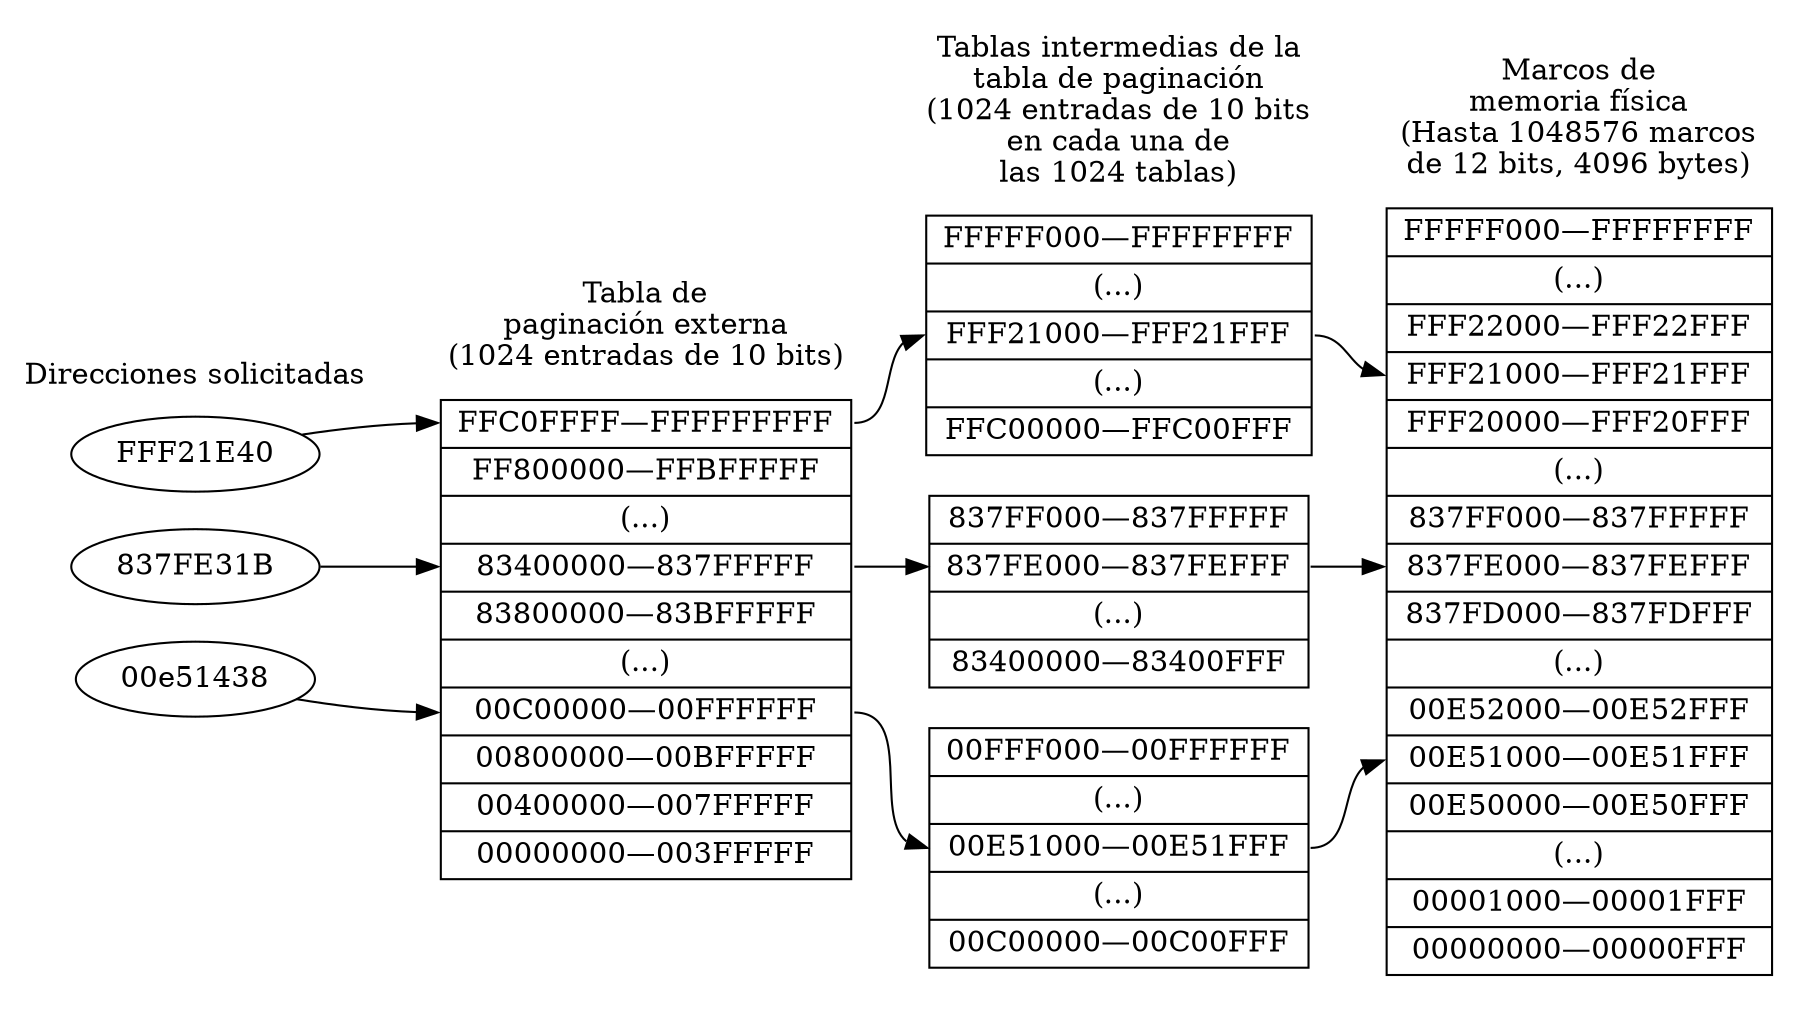 #+begin_src dot :exports results :file ltxpng/paginacion_jerarquica.png
digraph G {
	rankdir = LR;

	subgraph cluster_solic {
		label="Direcciones solicitadas";
		color="#ffffff";
		solic_alta [label = "FFF21E40"];
		solic_med [label = "837FE31B"];
		solic_baja [label = "00e51438"];
	}
	subgraph cluster_ext {
		label = "Tabla de\npaginación externa\n(1024 entradas de 10 bits)";
		color = "#ffffff";
		externa [shape=record, label="<ffc0>FFC0FFFF—FFFFFFFFF|<ff80>FF800000—FFBFFFFF|(...)|<8340>83400000—837FFFFF|<8380>83800000—83BFFFFF|(...)|<c0>00C00000—00FFFFFF|<0080>00800000—00BFFFFF|<0040>00400000—007FFFFF|<0000>00000000—003FFFFF"];
	}
	subgraph cluster_med {
		label = "Tablas intermedias de la\ntabla de paginación\n(1024 entradas de 10 bits\nen cada una de\nlas 1024 tablas)";
		color = "#ffffff";
		med_ffc0 [shape=record, label="FFFFF000—FFFFFFFF|(...)|<alta>FFF21000—FFF21FFF|(...)|FFC00000—FFC00FFF"];
		med_8340 [shape=record, label="837FF000—837FFFFF|<med>837FE000—837FEFFF|(...)|83400000—83400FFF"];
		med_00c0 [shape=record, label="00FFF000—00FFFFFF|(...)|<baja>00E51000—00E51FFF|(...)|00C00000—00C00FFF"];
	}
	subgraph cluster_mem {
		label = "Marcos de\nmemoria física\n(Hasta 1048576 marcos\nde 12 bits, 4096 bytes)";
		color = "#ffffff";
		memoria [shape=record, label="FFFFF000—FFFFFFFF|(...)|FFF22000—FFF22FFF|<alta>FFF21000—FFF21FFF|FFF20000—FFF20FFF|(...)|837FF000—837FFFFF|<med>837FE000—837FEFFF|837FD000—837FDFFF|(...)|00E52000—00E52FFF|<baja>00E51000—00E51FFF|00E50000—00E50FFF|(...)|00001000—00001FFF|00000000—00000FFF"]
	}
	solic_alta -> externa:ffc0 -> med_ffc0:alta -> memoria:alta;
	solic_med -> externa:8340 -> med_8340:med -> memoria:med;
	solic_baja -> externa:c0 -> med_00c0:baja -> memoria:baja;
}
#+end_src
